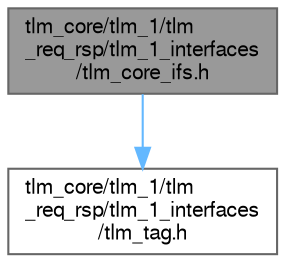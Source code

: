 digraph "tlm_core/tlm_1/tlm_req_rsp/tlm_1_interfaces/tlm_core_ifs.h"
{
 // LATEX_PDF_SIZE
  bgcolor="transparent";
  edge [fontname=FreeSans,fontsize=10,labelfontname=FreeSans,labelfontsize=10];
  node [fontname=FreeSans,fontsize=10,shape=box,height=0.2,width=0.4];
  Node1 [id="Node000001",label="tlm_core/tlm_1/tlm\l_req_rsp/tlm_1_interfaces\l/tlm_core_ifs.h",height=0.2,width=0.4,color="gray40", fillcolor="grey60", style="filled", fontcolor="black",tooltip=" "];
  Node1 -> Node2 [id="edge1_Node000001_Node000002",color="steelblue1",style="solid",tooltip=" "];
  Node2 [id="Node000002",label="tlm_core/tlm_1/tlm\l_req_rsp/tlm_1_interfaces\l/tlm_tag.h",height=0.2,width=0.4,color="grey40", fillcolor="white", style="filled",URL="$a00071.html",tooltip=" "];
}

